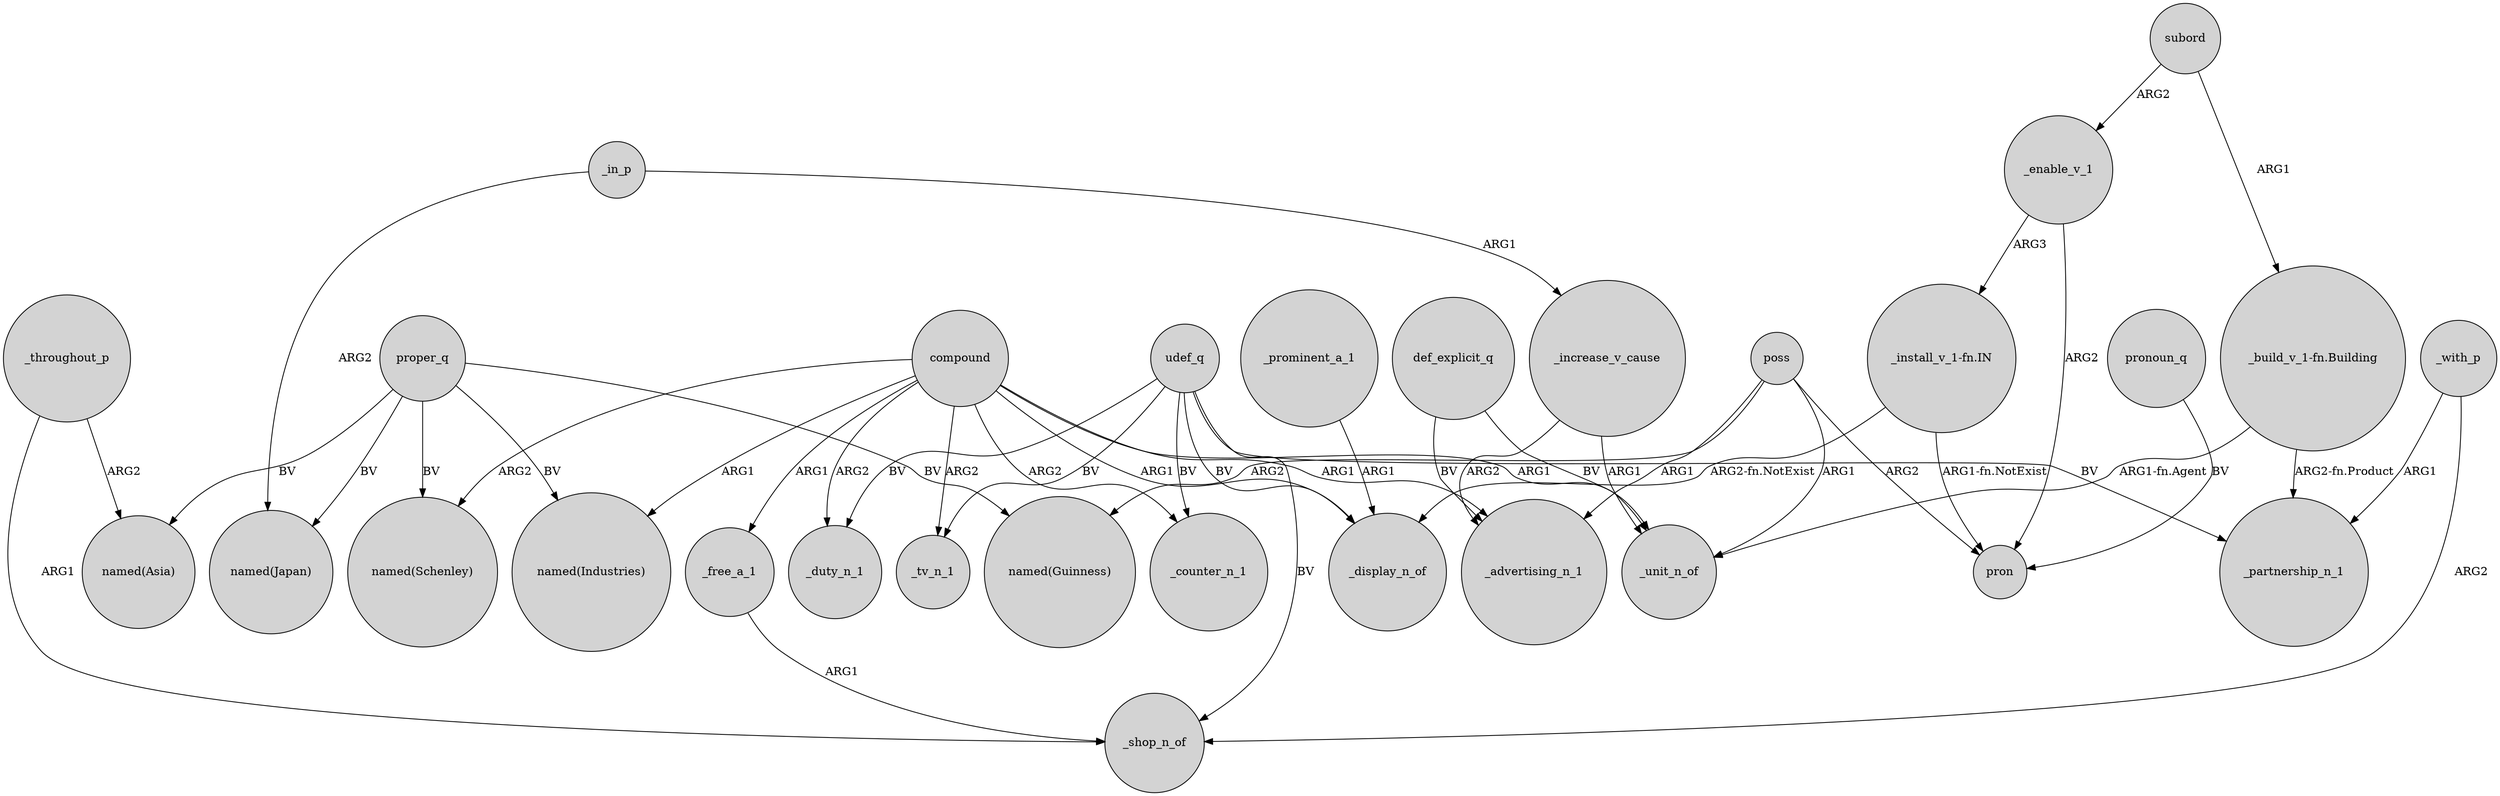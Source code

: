 digraph {
	node [shape=circle style=filled]
	compound -> "named(Industries)" [label=ARG1]
	compound -> _counter_n_1 [label=ARG2]
	"_install_v_1-fn.IN" -> pron [label="ARG1-fn.NotExist"]
	"_install_v_1-fn.IN" -> _display_n_of [label="ARG2-fn.NotExist"]
	proper_q -> "named(Schenley)" [label=BV]
	poss -> pron [label=ARG2]
	compound -> _free_a_1 [label=ARG1]
	def_explicit_q -> _unit_n_of [label=BV]
	compound -> _unit_n_of [label=ARG1]
	poss -> _advertising_n_1 [label=ARG1]
	proper_q -> "named(Asia)" [label=BV]
	compound -> _tv_n_1 [label=ARG2]
	udef_q -> _tv_n_1 [label=BV]
	proper_q -> "named(Guinness)" [label=BV]
	_with_p -> _shop_n_of [label=ARG2]
	udef_q -> _counter_n_1 [label=BV]
	subord -> "_build_v_1-fn.Building" [label=ARG1]
	udef_q -> _display_n_of [label=BV]
	compound -> "named(Schenley)" [label=ARG2]
	proper_q -> "named(Japan)" [label=BV]
	_prominent_a_1 -> _display_n_of [label=ARG1]
	_throughout_p -> _shop_n_of [label=ARG1]
	_enable_v_1 -> pron [label=ARG2]
	pronoun_q -> pron [label=BV]
	subord -> _enable_v_1 [label=ARG2]
	compound -> _display_n_of [label=ARG1]
	udef_q -> _shop_n_of [label=BV]
	poss -> _unit_n_of [label=ARG1]
	_throughout_p -> "named(Asia)" [label=ARG2]
	"_build_v_1-fn.Building" -> _partnership_n_1 [label="ARG2-fn.Product"]
	poss -> "named(Guinness)" [label=ARG2]
	_in_p -> _increase_v_cause [label=ARG1]
	udef_q -> _duty_n_1 [label=BV]
	def_explicit_q -> _advertising_n_1 [label=BV]
	"_build_v_1-fn.Building" -> _unit_n_of [label="ARG1-fn.Agent"]
	udef_q -> _partnership_n_1 [label=BV]
	_increase_v_cause -> _unit_n_of [label=ARG1]
	_with_p -> _partnership_n_1 [label=ARG1]
	proper_q -> "named(Industries)" [label=BV]
	_in_p -> "named(Japan)" [label=ARG2]
	compound -> _duty_n_1 [label=ARG2]
	_enable_v_1 -> "_install_v_1-fn.IN" [label=ARG3]
	compound -> _advertising_n_1 [label=ARG1]
	_free_a_1 -> _shop_n_of [label=ARG1]
	_increase_v_cause -> _advertising_n_1 [label=ARG2]
}
